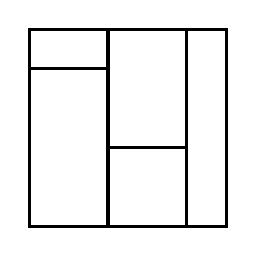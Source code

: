 \begin{tikzpicture}[very thick, scale=.5]
    \draw (0,4) rectangle (2,5);
    \draw (0,0) rectangle (2,4);
    \draw (2,2) rectangle (4,5);
    \draw (2,0) rectangle (4,2);
    \draw (4,0) rectangle (5,5);
\end{tikzpicture}
